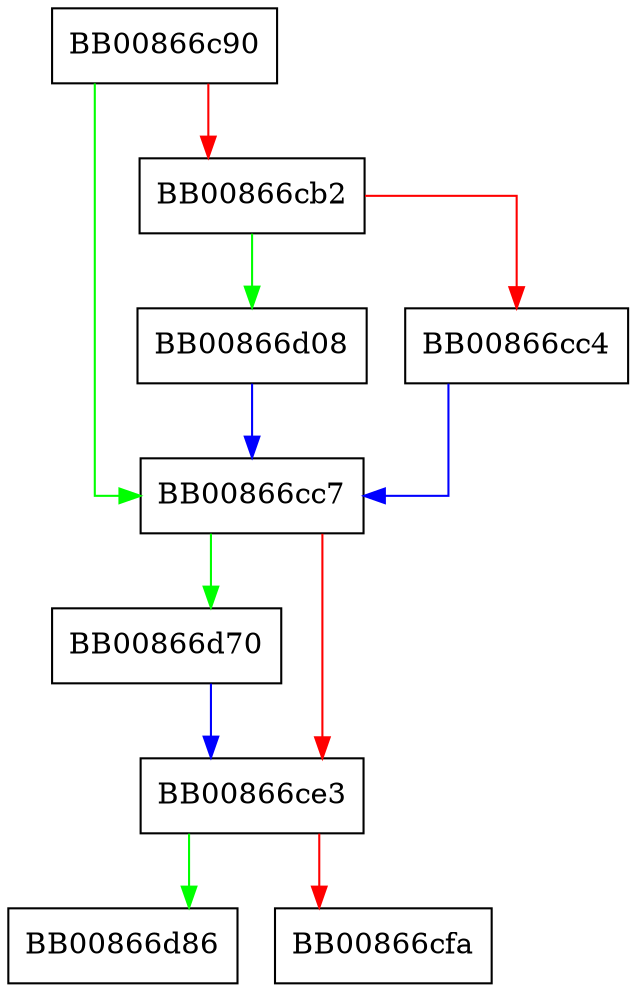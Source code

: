 digraph sigprocmask {
  node [shape="box"];
  graph [splines=ortho];
  BB00866c90 -> BB00866cc7 [color="green"];
  BB00866c90 -> BB00866cb2 [color="red"];
  BB00866cb2 -> BB00866d08 [color="green"];
  BB00866cb2 -> BB00866cc4 [color="red"];
  BB00866cc4 -> BB00866cc7 [color="blue"];
  BB00866cc7 -> BB00866d70 [color="green"];
  BB00866cc7 -> BB00866ce3 [color="red"];
  BB00866ce3 -> BB00866d86 [color="green"];
  BB00866ce3 -> BB00866cfa [color="red"];
  BB00866d08 -> BB00866cc7 [color="blue"];
  BB00866d70 -> BB00866ce3 [color="blue"];
}